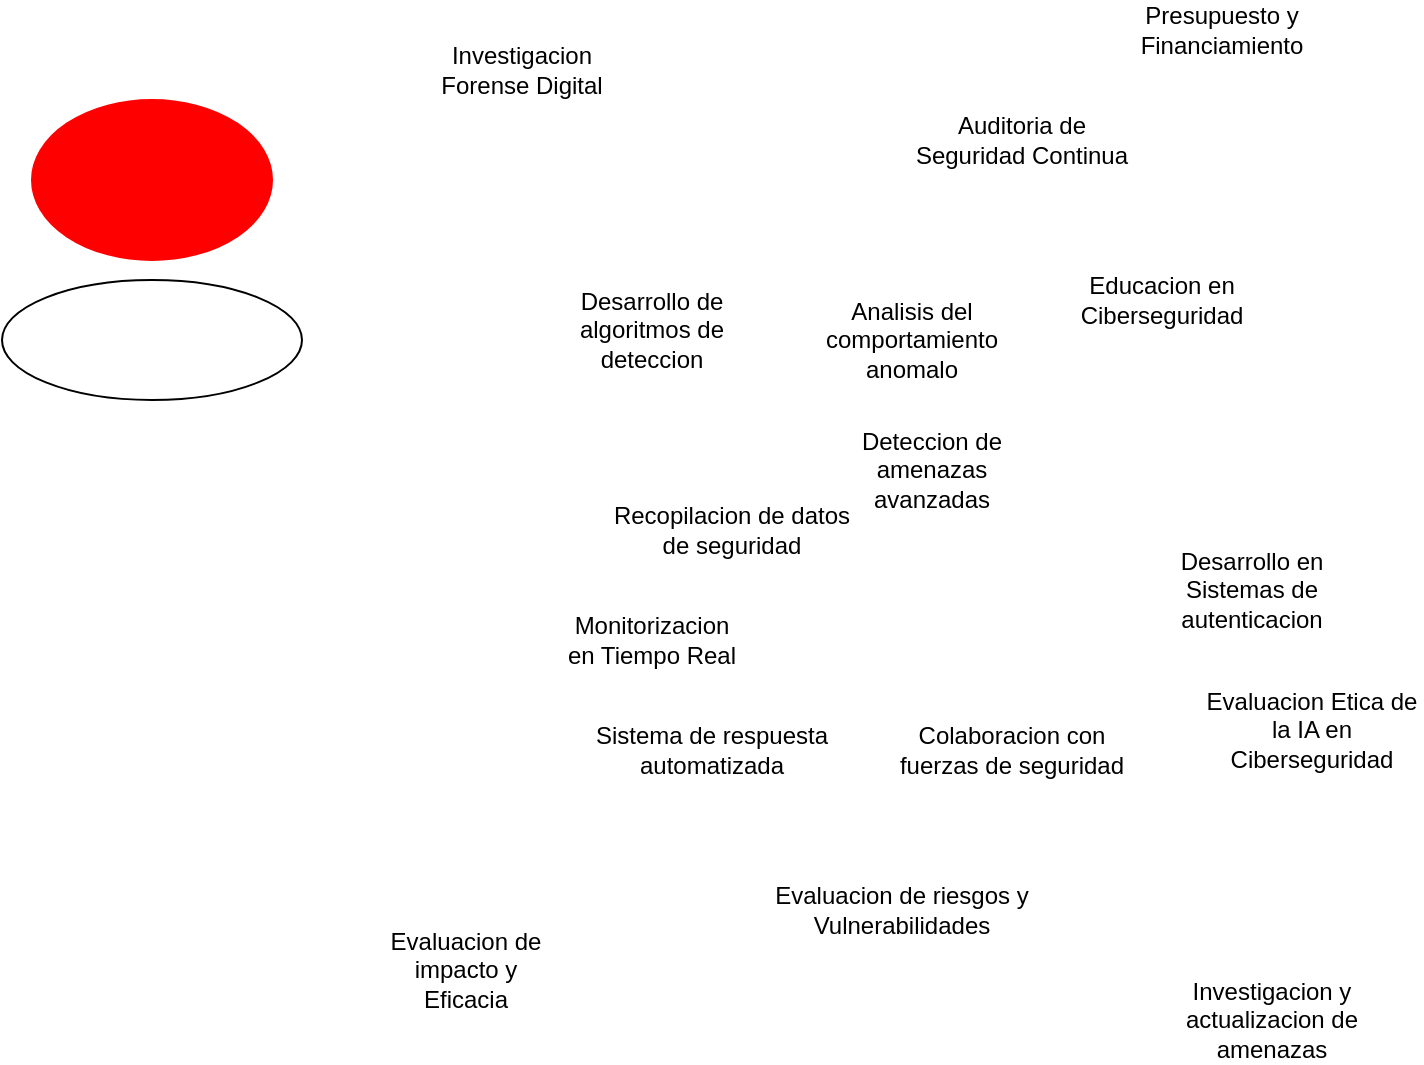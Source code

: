 <mxfile version="21.6.8" type="github">
  <diagram name="Página-1" id="3aqGHCpr0WghitQqejVI">
    <mxGraphModel dx="521" dy="571" grid="1" gridSize="10" guides="1" tooltips="1" connect="1" arrows="1" fold="1" page="1" pageScale="1" pageWidth="827" pageHeight="1169" math="0" shadow="0">
      <root>
        <mxCell id="0" />
        <mxCell id="1" parent="0" />
        <mxCell id="OtB69KIqnrN0sP0agSHx-7" value="" style="ellipse;whiteSpace=wrap;html=1;" vertex="1" parent="1">
          <mxGeometry x="50" y="140" width="150" height="60" as="geometry" />
        </mxCell>
        <mxCell id="OtB69KIqnrN0sP0agSHx-18" value="" style="ellipse;whiteSpace=wrap;html=1;strokeColor=#FF0000;fillColor=#FF0000;" vertex="1" parent="1">
          <mxGeometry x="65" y="50" width="120" height="80" as="geometry" />
        </mxCell>
        <mxCell id="OtB69KIqnrN0sP0agSHx-24" value="Recopilacion de datos de seguridad" style="text;html=1;strokeColor=none;fillColor=none;align=center;verticalAlign=middle;whiteSpace=wrap;rounded=0;" vertex="1" parent="1">
          <mxGeometry x="350" y="250" width="130" height="30" as="geometry" />
        </mxCell>
        <mxCell id="OtB69KIqnrN0sP0agSHx-25" value="Desarrollo de algoritmos de deteccion" style="text;html=1;strokeColor=none;fillColor=none;align=center;verticalAlign=middle;whiteSpace=wrap;rounded=0;" vertex="1" parent="1">
          <mxGeometry x="330" y="150" width="90" height="30" as="geometry" />
        </mxCell>
        <mxCell id="OtB69KIqnrN0sP0agSHx-26" value="Analisis del comportamiento anomalo" style="text;html=1;strokeColor=none;fillColor=none;align=center;verticalAlign=middle;whiteSpace=wrap;rounded=0;" vertex="1" parent="1">
          <mxGeometry x="440" y="155" width="130" height="30" as="geometry" />
        </mxCell>
        <mxCell id="OtB69KIqnrN0sP0agSHx-27" value="Deteccion de amenazas avanzadas" style="text;html=1;strokeColor=none;fillColor=none;align=center;verticalAlign=middle;whiteSpace=wrap;rounded=0;" vertex="1" parent="1">
          <mxGeometry x="470" y="220" width="90" height="30" as="geometry" />
        </mxCell>
        <mxCell id="OtB69KIqnrN0sP0agSHx-29" value="Monitorizacion en Tiempo Real" style="text;html=1;strokeColor=none;fillColor=none;align=center;verticalAlign=middle;whiteSpace=wrap;rounded=0;" vertex="1" parent="1">
          <mxGeometry x="330" y="310" width="90" height="20" as="geometry" />
        </mxCell>
        <mxCell id="OtB69KIqnrN0sP0agSHx-30" value="Sistema de respuesta automatizada" style="text;html=1;strokeColor=none;fillColor=none;align=center;verticalAlign=middle;whiteSpace=wrap;rounded=0;" vertex="1" parent="1">
          <mxGeometry x="340" y="360" width="130" height="30" as="geometry" />
        </mxCell>
        <mxCell id="OtB69KIqnrN0sP0agSHx-31" value="Colaboracion con fuerzas de seguridad" style="text;html=1;strokeColor=none;fillColor=none;align=center;verticalAlign=middle;whiteSpace=wrap;rounded=0;" vertex="1" parent="1">
          <mxGeometry x="490" y="360" width="130" height="30" as="geometry" />
        </mxCell>
        <mxCell id="OtB69KIqnrN0sP0agSHx-32" value="Auditoria de Seguridad Continua" style="text;html=1;strokeColor=none;fillColor=none;align=center;verticalAlign=middle;whiteSpace=wrap;rounded=0;" vertex="1" parent="1">
          <mxGeometry x="500" y="55" width="120" height="30" as="geometry" />
        </mxCell>
        <mxCell id="OtB69KIqnrN0sP0agSHx-34" value="Educacion en Ciberseguridad" style="text;html=1;strokeColor=none;fillColor=none;align=center;verticalAlign=middle;whiteSpace=wrap;rounded=0;" vertex="1" parent="1">
          <mxGeometry x="590" y="135" width="80" height="30" as="geometry" />
        </mxCell>
        <mxCell id="OtB69KIqnrN0sP0agSHx-35" value="Desarrollo en Sistemas de autenticacion" style="text;html=1;strokeColor=none;fillColor=none;align=center;verticalAlign=middle;whiteSpace=wrap;rounded=0;" vertex="1" parent="1">
          <mxGeometry x="620" y="280" width="110" height="30" as="geometry" />
        </mxCell>
        <mxCell id="OtB69KIqnrN0sP0agSHx-36" value="Evaluacion Etica de la IA en Ciberseguridad" style="text;html=1;strokeColor=none;fillColor=none;align=center;verticalAlign=middle;whiteSpace=wrap;rounded=0;" vertex="1" parent="1">
          <mxGeometry x="650" y="350" width="110" height="30" as="geometry" />
        </mxCell>
        <mxCell id="OtB69KIqnrN0sP0agSHx-37" value="Investigacion y actualizacion de amenazas" style="text;html=1;strokeColor=none;fillColor=none;align=center;verticalAlign=middle;whiteSpace=wrap;rounded=0;" vertex="1" parent="1">
          <mxGeometry x="640" y="495" width="90" height="30" as="geometry" />
        </mxCell>
        <mxCell id="OtB69KIqnrN0sP0agSHx-38" value="Evaluacion de impacto y Eficacia" style="text;html=1;strokeColor=none;fillColor=none;align=center;verticalAlign=middle;whiteSpace=wrap;rounded=0;" vertex="1" parent="1">
          <mxGeometry x="234" y="470" width="96" height="30" as="geometry" />
        </mxCell>
        <mxCell id="OtB69KIqnrN0sP0agSHx-40" value="Evaluacion de riesgos y Vulnerabilidades" style="text;html=1;strokeColor=none;fillColor=none;align=center;verticalAlign=middle;whiteSpace=wrap;rounded=0;" vertex="1" parent="1">
          <mxGeometry x="430" y="440" width="140" height="30" as="geometry" />
        </mxCell>
        <mxCell id="OtB69KIqnrN0sP0agSHx-41" value="Presupuesto y Financiamiento" style="text;html=1;strokeColor=none;fillColor=none;align=center;verticalAlign=middle;whiteSpace=wrap;rounded=0;" vertex="1" parent="1">
          <mxGeometry x="630" width="60" height="30" as="geometry" />
        </mxCell>
        <mxCell id="OtB69KIqnrN0sP0agSHx-43" value="Investigacion Forense Digital" style="text;html=1;strokeColor=none;fillColor=none;align=center;verticalAlign=middle;whiteSpace=wrap;rounded=0;" vertex="1" parent="1">
          <mxGeometry x="260" y="20" width="100" height="30" as="geometry" />
        </mxCell>
      </root>
    </mxGraphModel>
  </diagram>
</mxfile>
